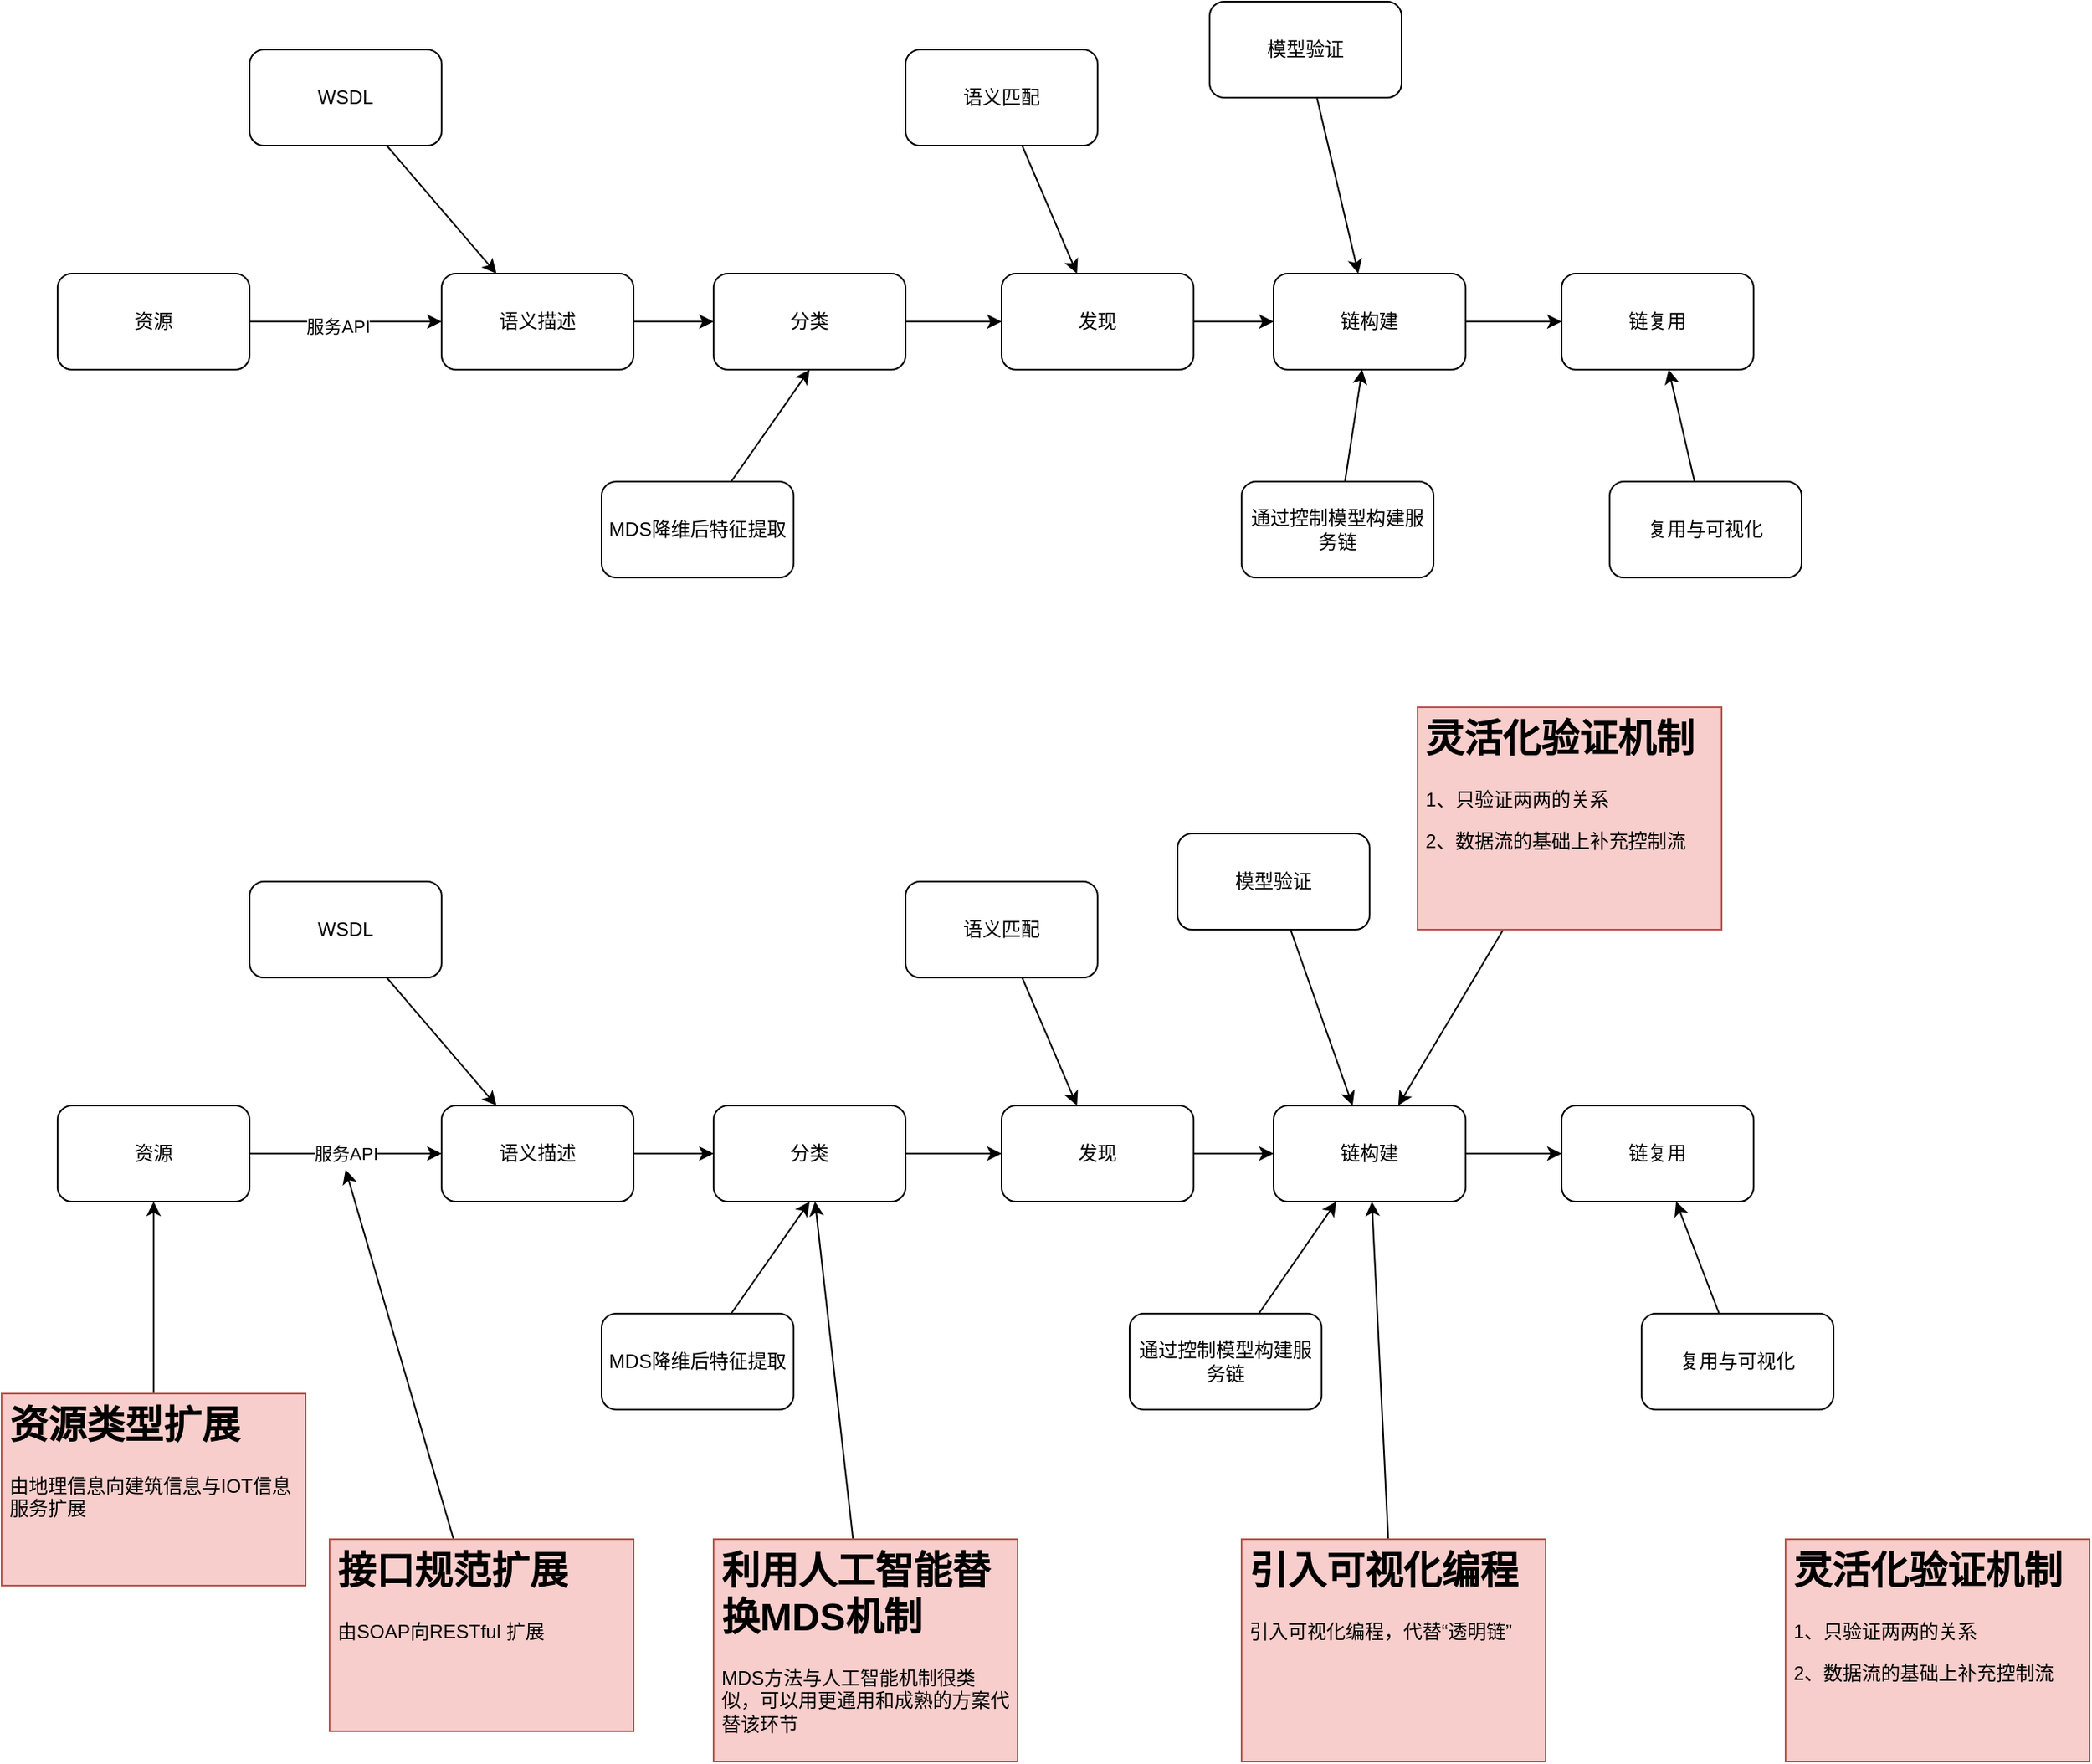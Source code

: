 <mxfile version="22.1.11" type="github">
  <diagram name="第 1 页" id="n09VF-qtBlfTQfdAx5i1">
    <mxGraphModel dx="1434" dy="774" grid="1" gridSize="10" guides="1" tooltips="1" connect="1" arrows="1" fold="1" page="1" pageScale="1" pageWidth="1169" pageHeight="827" math="0" shadow="0">
      <root>
        <mxCell id="0" />
        <mxCell id="1" parent="0" />
        <mxCell id="VT3gKNCmVINdVj35agG4-5" style="edgeStyle=orthogonalEdgeStyle;rounded=0;orthogonalLoop=1;jettySize=auto;html=1;" edge="1" parent="1" source="VT3gKNCmVINdVj35agG4-1" target="VT3gKNCmVINdVj35agG4-2">
          <mxGeometry relative="1" as="geometry" />
        </mxCell>
        <mxCell id="VT3gKNCmVINdVj35agG4-12" value="服务API" style="edgeLabel;html=1;align=center;verticalAlign=middle;resizable=0;points=[];" vertex="1" connectable="0" parent="VT3gKNCmVINdVj35agG4-5">
          <mxGeometry x="-0.083" y="-3" relative="1" as="geometry">
            <mxPoint as="offset" />
          </mxGeometry>
        </mxCell>
        <mxCell id="VT3gKNCmVINdVj35agG4-1" value="资源" style="rounded=1;whiteSpace=wrap;html=1;" vertex="1" parent="1">
          <mxGeometry x="40" y="330" width="120" height="60" as="geometry" />
        </mxCell>
        <mxCell id="VT3gKNCmVINdVj35agG4-6" style="edgeStyle=orthogonalEdgeStyle;rounded=0;orthogonalLoop=1;jettySize=auto;html=1;" edge="1" parent="1" source="VT3gKNCmVINdVj35agG4-13" target="VT3gKNCmVINdVj35agG4-3">
          <mxGeometry relative="1" as="geometry" />
        </mxCell>
        <mxCell id="VT3gKNCmVINdVj35agG4-2" value="语义描述" style="rounded=1;whiteSpace=wrap;html=1;" vertex="1" parent="1">
          <mxGeometry x="280" y="330" width="120" height="60" as="geometry" />
        </mxCell>
        <mxCell id="VT3gKNCmVINdVj35agG4-7" style="edgeStyle=orthogonalEdgeStyle;rounded=0;orthogonalLoop=1;jettySize=auto;html=1;" edge="1" parent="1" source="VT3gKNCmVINdVj35agG4-3" target="VT3gKNCmVINdVj35agG4-4">
          <mxGeometry relative="1" as="geometry" />
        </mxCell>
        <mxCell id="VT3gKNCmVINdVj35agG4-3" value="发现" style="rounded=1;whiteSpace=wrap;html=1;" vertex="1" parent="1">
          <mxGeometry x="630" y="330" width="120" height="60" as="geometry" />
        </mxCell>
        <mxCell id="VT3gKNCmVINdVj35agG4-9" style="edgeStyle=orthogonalEdgeStyle;rounded=0;orthogonalLoop=1;jettySize=auto;html=1;" edge="1" parent="1" source="VT3gKNCmVINdVj35agG4-4" target="VT3gKNCmVINdVj35agG4-8">
          <mxGeometry relative="1" as="geometry" />
        </mxCell>
        <mxCell id="VT3gKNCmVINdVj35agG4-4" value="链构建" style="rounded=1;whiteSpace=wrap;html=1;" vertex="1" parent="1">
          <mxGeometry x="800" y="330" width="120" height="60" as="geometry" />
        </mxCell>
        <mxCell id="VT3gKNCmVINdVj35agG4-8" value="链复用" style="rounded=1;whiteSpace=wrap;html=1;" vertex="1" parent="1">
          <mxGeometry x="980" y="330" width="120" height="60" as="geometry" />
        </mxCell>
        <mxCell id="VT3gKNCmVINdVj35agG4-11" style="rounded=0;orthogonalLoop=1;jettySize=auto;html=1;" edge="1" parent="1" source="VT3gKNCmVINdVj35agG4-10" target="VT3gKNCmVINdVj35agG4-2">
          <mxGeometry relative="1" as="geometry" />
        </mxCell>
        <mxCell id="VT3gKNCmVINdVj35agG4-10" value="&lt;div&gt;WSDL&lt;/div&gt;" style="rounded=1;whiteSpace=wrap;html=1;" vertex="1" parent="1">
          <mxGeometry x="160" y="190" width="120" height="60" as="geometry" />
        </mxCell>
        <mxCell id="VT3gKNCmVINdVj35agG4-14" value="" style="edgeStyle=orthogonalEdgeStyle;rounded=0;orthogonalLoop=1;jettySize=auto;html=1;" edge="1" parent="1" source="VT3gKNCmVINdVj35agG4-2" target="VT3gKNCmVINdVj35agG4-13">
          <mxGeometry relative="1" as="geometry">
            <mxPoint x="400" y="360" as="sourcePoint" />
            <mxPoint x="560" y="360" as="targetPoint" />
          </mxGeometry>
        </mxCell>
        <mxCell id="VT3gKNCmVINdVj35agG4-13" value="分类" style="rounded=1;whiteSpace=wrap;html=1;" vertex="1" parent="1">
          <mxGeometry x="450" y="330" width="120" height="60" as="geometry" />
        </mxCell>
        <mxCell id="VT3gKNCmVINdVj35agG4-16" style="rounded=0;orthogonalLoop=1;jettySize=auto;html=1;entryX=0.5;entryY=1;entryDx=0;entryDy=0;" edge="1" parent="1" source="VT3gKNCmVINdVj35agG4-15" target="VT3gKNCmVINdVj35agG4-13">
          <mxGeometry relative="1" as="geometry" />
        </mxCell>
        <mxCell id="VT3gKNCmVINdVj35agG4-15" value="MDS降维后特征提取" style="rounded=1;whiteSpace=wrap;html=1;" vertex="1" parent="1">
          <mxGeometry x="380" y="460" width="120" height="60" as="geometry" />
        </mxCell>
        <mxCell id="VT3gKNCmVINdVj35agG4-18" style="rounded=0;orthogonalLoop=1;jettySize=auto;html=1;" edge="1" parent="1" source="VT3gKNCmVINdVj35agG4-17" target="VT3gKNCmVINdVj35agG4-4">
          <mxGeometry relative="1" as="geometry" />
        </mxCell>
        <mxCell id="VT3gKNCmVINdVj35agG4-17" value="通过控制模型构建服务链" style="rounded=1;whiteSpace=wrap;html=1;" vertex="1" parent="1">
          <mxGeometry x="780" y="460" width="120" height="60" as="geometry" />
        </mxCell>
        <mxCell id="VT3gKNCmVINdVj35agG4-20" style="rounded=0;orthogonalLoop=1;jettySize=auto;html=1;" edge="1" parent="1" source="VT3gKNCmVINdVj35agG4-19" target="VT3gKNCmVINdVj35agG4-4">
          <mxGeometry relative="1" as="geometry" />
        </mxCell>
        <mxCell id="VT3gKNCmVINdVj35agG4-19" value="模型验证" style="rounded=1;whiteSpace=wrap;html=1;" vertex="1" parent="1">
          <mxGeometry x="760" y="160" width="120" height="60" as="geometry" />
        </mxCell>
        <mxCell id="VT3gKNCmVINdVj35agG4-22" style="rounded=0;orthogonalLoop=1;jettySize=auto;html=1;" edge="1" parent="1" source="VT3gKNCmVINdVj35agG4-21" target="VT3gKNCmVINdVj35agG4-3">
          <mxGeometry relative="1" as="geometry" />
        </mxCell>
        <mxCell id="VT3gKNCmVINdVj35agG4-21" value="语义匹配" style="rounded=1;whiteSpace=wrap;html=1;" vertex="1" parent="1">
          <mxGeometry x="570" y="190" width="120" height="60" as="geometry" />
        </mxCell>
        <mxCell id="VT3gKNCmVINdVj35agG4-24" style="rounded=0;orthogonalLoop=1;jettySize=auto;html=1;" edge="1" parent="1" source="VT3gKNCmVINdVj35agG4-23" target="VT3gKNCmVINdVj35agG4-8">
          <mxGeometry relative="1" as="geometry" />
        </mxCell>
        <mxCell id="VT3gKNCmVINdVj35agG4-23" value="复用与可视化" style="rounded=1;whiteSpace=wrap;html=1;" vertex="1" parent="1">
          <mxGeometry x="1010" y="460" width="120" height="60" as="geometry" />
        </mxCell>
        <mxCell id="VT3gKNCmVINdVj35agG4-25" style="edgeStyle=orthogonalEdgeStyle;rounded=0;orthogonalLoop=1;jettySize=auto;html=1;" edge="1" parent="1" source="VT3gKNCmVINdVj35agG4-27" target="VT3gKNCmVINdVj35agG4-29">
          <mxGeometry relative="1" as="geometry" />
        </mxCell>
        <mxCell id="VT3gKNCmVINdVj35agG4-26" value="服务API" style="edgeLabel;html=1;align=center;verticalAlign=middle;resizable=0;points=[];" vertex="1" connectable="0" parent="VT3gKNCmVINdVj35agG4-25">
          <mxGeometry x="-0.083" y="-3" relative="1" as="geometry">
            <mxPoint x="5" y="-3" as="offset" />
          </mxGeometry>
        </mxCell>
        <mxCell id="VT3gKNCmVINdVj35agG4-27" value="资源" style="rounded=1;whiteSpace=wrap;html=1;" vertex="1" parent="1">
          <mxGeometry x="40" y="850" width="120" height="60" as="geometry" />
        </mxCell>
        <mxCell id="VT3gKNCmVINdVj35agG4-28" style="edgeStyle=orthogonalEdgeStyle;rounded=0;orthogonalLoop=1;jettySize=auto;html=1;" edge="1" parent="1" source="VT3gKNCmVINdVj35agG4-38" target="VT3gKNCmVINdVj35agG4-31">
          <mxGeometry relative="1" as="geometry" />
        </mxCell>
        <mxCell id="VT3gKNCmVINdVj35agG4-29" value="语义描述" style="rounded=1;whiteSpace=wrap;html=1;" vertex="1" parent="1">
          <mxGeometry x="280" y="850" width="120" height="60" as="geometry" />
        </mxCell>
        <mxCell id="VT3gKNCmVINdVj35agG4-30" style="edgeStyle=orthogonalEdgeStyle;rounded=0;orthogonalLoop=1;jettySize=auto;html=1;" edge="1" parent="1" source="VT3gKNCmVINdVj35agG4-31" target="VT3gKNCmVINdVj35agG4-33">
          <mxGeometry relative="1" as="geometry" />
        </mxCell>
        <mxCell id="VT3gKNCmVINdVj35agG4-31" value="发现" style="rounded=1;whiteSpace=wrap;html=1;" vertex="1" parent="1">
          <mxGeometry x="630" y="850" width="120" height="60" as="geometry" />
        </mxCell>
        <mxCell id="VT3gKNCmVINdVj35agG4-32" style="edgeStyle=orthogonalEdgeStyle;rounded=0;orthogonalLoop=1;jettySize=auto;html=1;" edge="1" parent="1" source="VT3gKNCmVINdVj35agG4-33" target="VT3gKNCmVINdVj35agG4-34">
          <mxGeometry relative="1" as="geometry" />
        </mxCell>
        <mxCell id="VT3gKNCmVINdVj35agG4-33" value="链构建" style="rounded=1;whiteSpace=wrap;html=1;" vertex="1" parent="1">
          <mxGeometry x="800" y="850" width="120" height="60" as="geometry" />
        </mxCell>
        <mxCell id="VT3gKNCmVINdVj35agG4-34" value="链复用" style="rounded=1;whiteSpace=wrap;html=1;" vertex="1" parent="1">
          <mxGeometry x="980" y="850" width="120" height="60" as="geometry" />
        </mxCell>
        <mxCell id="VT3gKNCmVINdVj35agG4-35" style="rounded=0;orthogonalLoop=1;jettySize=auto;html=1;" edge="1" parent="1" source="VT3gKNCmVINdVj35agG4-36" target="VT3gKNCmVINdVj35agG4-29">
          <mxGeometry relative="1" as="geometry" />
        </mxCell>
        <mxCell id="VT3gKNCmVINdVj35agG4-36" value="&lt;div&gt;WSDL&lt;/div&gt;" style="rounded=1;whiteSpace=wrap;html=1;" vertex="1" parent="1">
          <mxGeometry x="160" y="710" width="120" height="60" as="geometry" />
        </mxCell>
        <mxCell id="VT3gKNCmVINdVj35agG4-37" value="" style="edgeStyle=orthogonalEdgeStyle;rounded=0;orthogonalLoop=1;jettySize=auto;html=1;" edge="1" parent="1" source="VT3gKNCmVINdVj35agG4-29" target="VT3gKNCmVINdVj35agG4-38">
          <mxGeometry relative="1" as="geometry">
            <mxPoint x="400" y="880" as="sourcePoint" />
            <mxPoint x="560" y="880" as="targetPoint" />
          </mxGeometry>
        </mxCell>
        <mxCell id="VT3gKNCmVINdVj35agG4-38" value="分类" style="rounded=1;whiteSpace=wrap;html=1;" vertex="1" parent="1">
          <mxGeometry x="450" y="850" width="120" height="60" as="geometry" />
        </mxCell>
        <mxCell id="VT3gKNCmVINdVj35agG4-39" style="rounded=0;orthogonalLoop=1;jettySize=auto;html=1;entryX=0.5;entryY=1;entryDx=0;entryDy=0;" edge="1" parent="1" source="VT3gKNCmVINdVj35agG4-40" target="VT3gKNCmVINdVj35agG4-38">
          <mxGeometry relative="1" as="geometry" />
        </mxCell>
        <mxCell id="VT3gKNCmVINdVj35agG4-40" value="MDS降维后特征提取" style="rounded=1;whiteSpace=wrap;html=1;" vertex="1" parent="1">
          <mxGeometry x="380" y="980" width="120" height="60" as="geometry" />
        </mxCell>
        <mxCell id="VT3gKNCmVINdVj35agG4-41" style="rounded=0;orthogonalLoop=1;jettySize=auto;html=1;" edge="1" parent="1" source="VT3gKNCmVINdVj35agG4-42" target="VT3gKNCmVINdVj35agG4-33">
          <mxGeometry relative="1" as="geometry" />
        </mxCell>
        <mxCell id="VT3gKNCmVINdVj35agG4-42" value="通过控制模型构建服务链" style="rounded=1;whiteSpace=wrap;html=1;" vertex="1" parent="1">
          <mxGeometry x="710" y="980" width="120" height="60" as="geometry" />
        </mxCell>
        <mxCell id="VT3gKNCmVINdVj35agG4-43" style="rounded=0;orthogonalLoop=1;jettySize=auto;html=1;" edge="1" parent="1" source="VT3gKNCmVINdVj35agG4-44" target="VT3gKNCmVINdVj35agG4-33">
          <mxGeometry relative="1" as="geometry" />
        </mxCell>
        <mxCell id="VT3gKNCmVINdVj35agG4-44" value="模型验证" style="rounded=1;whiteSpace=wrap;html=1;" vertex="1" parent="1">
          <mxGeometry x="740" y="680" width="120" height="60" as="geometry" />
        </mxCell>
        <mxCell id="VT3gKNCmVINdVj35agG4-45" style="rounded=0;orthogonalLoop=1;jettySize=auto;html=1;" edge="1" parent="1" source="VT3gKNCmVINdVj35agG4-46" target="VT3gKNCmVINdVj35agG4-31">
          <mxGeometry relative="1" as="geometry" />
        </mxCell>
        <mxCell id="VT3gKNCmVINdVj35agG4-46" value="语义匹配" style="rounded=1;whiteSpace=wrap;html=1;" vertex="1" parent="1">
          <mxGeometry x="570" y="710" width="120" height="60" as="geometry" />
        </mxCell>
        <mxCell id="VT3gKNCmVINdVj35agG4-47" style="rounded=0;orthogonalLoop=1;jettySize=auto;html=1;" edge="1" parent="1" source="VT3gKNCmVINdVj35agG4-48" target="VT3gKNCmVINdVj35agG4-34">
          <mxGeometry relative="1" as="geometry" />
        </mxCell>
        <mxCell id="VT3gKNCmVINdVj35agG4-48" value="复用与可视化" style="rounded=1;whiteSpace=wrap;html=1;" vertex="1" parent="1">
          <mxGeometry x="1030" y="980" width="120" height="60" as="geometry" />
        </mxCell>
        <mxCell id="VT3gKNCmVINdVj35agG4-51" style="rounded=0;orthogonalLoop=1;jettySize=auto;html=1;" edge="1" parent="1" source="VT3gKNCmVINdVj35agG4-50" target="VT3gKNCmVINdVj35agG4-27">
          <mxGeometry relative="1" as="geometry" />
        </mxCell>
        <mxCell id="VT3gKNCmVINdVj35agG4-50" value="&lt;h1&gt;资源类型扩展&lt;/h1&gt;&lt;p&gt;由地理信息向建筑信息与IOT信息服务扩展&lt;br&gt;&lt;/p&gt;" style="text;html=1;strokeColor=#b85450;fillColor=#f8cecc;spacing=5;spacingTop=-20;whiteSpace=wrap;overflow=hidden;rounded=0;" vertex="1" parent="1">
          <mxGeometry x="5" y="1030" width="190" height="120" as="geometry" />
        </mxCell>
        <mxCell id="VT3gKNCmVINdVj35agG4-53" style="rounded=0;orthogonalLoop=1;jettySize=auto;html=1;" edge="1" parent="1" source="VT3gKNCmVINdVj35agG4-52">
          <mxGeometry relative="1" as="geometry">
            <mxPoint x="220" y="890" as="targetPoint" />
          </mxGeometry>
        </mxCell>
        <mxCell id="VT3gKNCmVINdVj35agG4-52" value="&lt;h1&gt;接口规范扩展&lt;br&gt;&lt;/h1&gt;&lt;p&gt;由SOAP向RESTful 扩展&lt;br&gt;&lt;/p&gt;" style="text;html=1;strokeColor=#b85450;fillColor=#f8cecc;spacing=5;spacingTop=-20;whiteSpace=wrap;overflow=hidden;rounded=0;" vertex="1" parent="1">
          <mxGeometry x="210" y="1121" width="190" height="120" as="geometry" />
        </mxCell>
        <mxCell id="VT3gKNCmVINdVj35agG4-55" style="rounded=0;orthogonalLoop=1;jettySize=auto;html=1;" edge="1" parent="1" source="VT3gKNCmVINdVj35agG4-54" target="VT3gKNCmVINdVj35agG4-38">
          <mxGeometry relative="1" as="geometry" />
        </mxCell>
        <mxCell id="VT3gKNCmVINdVj35agG4-54" value="&lt;h1&gt;利用人工智能替换MDS机制&lt;br&gt;&lt;/h1&gt;&lt;p&gt;MDS方法与人工智能机制很类似，可以用更通用和成熟的方案代替该环节&lt;br&gt;&lt;/p&gt;" style="text;html=1;strokeColor=#b85450;fillColor=#f8cecc;spacing=5;spacingTop=-20;whiteSpace=wrap;overflow=hidden;rounded=0;" vertex="1" parent="1">
          <mxGeometry x="450" y="1121" width="190" height="139" as="geometry" />
        </mxCell>
        <mxCell id="VT3gKNCmVINdVj35agG4-57" style="rounded=0;orthogonalLoop=1;jettySize=auto;html=1;" edge="1" parent="1" source="VT3gKNCmVINdVj35agG4-56" target="VT3gKNCmVINdVj35agG4-33">
          <mxGeometry relative="1" as="geometry" />
        </mxCell>
        <mxCell id="VT3gKNCmVINdVj35agG4-56" value="&lt;h1&gt;引入可视化编程&lt;br&gt;&lt;/h1&gt;&lt;p&gt;引入可视化编程，代替“透明链”&lt;br&gt;&lt;/p&gt;" style="text;html=1;strokeColor=#b85450;fillColor=#f8cecc;spacing=5;spacingTop=-20;whiteSpace=wrap;overflow=hidden;rounded=0;" vertex="1" parent="1">
          <mxGeometry x="780" y="1121" width="190" height="139" as="geometry" />
        </mxCell>
        <mxCell id="VT3gKNCmVINdVj35agG4-59" style="rounded=0;orthogonalLoop=1;jettySize=auto;html=1;" edge="1" parent="1" source="VT3gKNCmVINdVj35agG4-58" target="VT3gKNCmVINdVj35agG4-33">
          <mxGeometry relative="1" as="geometry" />
        </mxCell>
        <mxCell id="VT3gKNCmVINdVj35agG4-58" value="&lt;h1&gt;灵活化验证机制&lt;br&gt;&lt;/h1&gt;&lt;p&gt;1、只验证两两的关系&lt;/p&gt;&lt;p&gt;2、数据流的基础上补充控制流&lt;br&gt;&lt;/p&gt;" style="text;html=1;strokeColor=#b85450;fillColor=#f8cecc;spacing=5;spacingTop=-20;whiteSpace=wrap;overflow=hidden;rounded=0;" vertex="1" parent="1">
          <mxGeometry x="890" y="601" width="190" height="139" as="geometry" />
        </mxCell>
        <mxCell id="VT3gKNCmVINdVj35agG4-60" value="&lt;h1&gt;灵活化验证机制&lt;br&gt;&lt;/h1&gt;&lt;p&gt;1、只验证两两的关系&lt;/p&gt;&lt;p&gt;2、数据流的基础上补充控制流&lt;br&gt;&lt;/p&gt;" style="text;html=1;strokeColor=#b85450;fillColor=#f8cecc;spacing=5;spacingTop=-20;whiteSpace=wrap;overflow=hidden;rounded=0;" vertex="1" parent="1">
          <mxGeometry x="1120" y="1121" width="190" height="139" as="geometry" />
        </mxCell>
      </root>
    </mxGraphModel>
  </diagram>
</mxfile>
